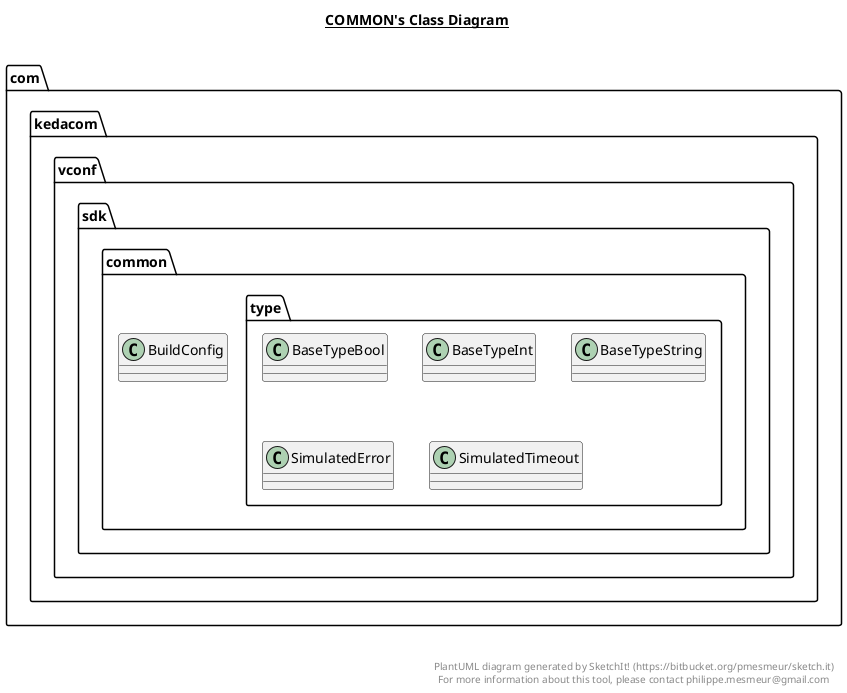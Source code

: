 @startuml

title __COMMON's Class Diagram__\n

  namespace com.kedacom.vconf.sdk.common {
    class com.kedacom.vconf.sdk.common.BuildConfig {
    }
  }
  

  namespace com.kedacom.vconf.sdk.common {
    class com.kedacom.vconf.sdk.common.BuildConfig {
    }
  }
  

  namespace com.kedacom.vconf.sdk.common {
    namespace type {
      class com.kedacom.vconf.sdk.common.type.BaseTypeBool {
      }
    }
  }
  

  namespace com.kedacom.vconf.sdk.common {
    namespace type {
      class com.kedacom.vconf.sdk.common.type.BaseTypeInt {
      }
    }
  }
  

  namespace com.kedacom.vconf.sdk.common {
    namespace type {
      class com.kedacom.vconf.sdk.common.type.BaseTypeString {
      }
    }
  }
  

  namespace com.kedacom.vconf.sdk.common {
    namespace type {
      class com.kedacom.vconf.sdk.common.type.SimulatedError {
      }
    }
  }
  

  namespace com.kedacom.vconf.sdk.common {
    namespace type {
      class com.kedacom.vconf.sdk.common.type.SimulatedTimeout {
      }
    }
  }
  



right footer


PlantUML diagram generated by SketchIt! (https://bitbucket.org/pmesmeur/sketch.it)
For more information about this tool, please contact philippe.mesmeur@gmail.com
endfooter

@enduml
